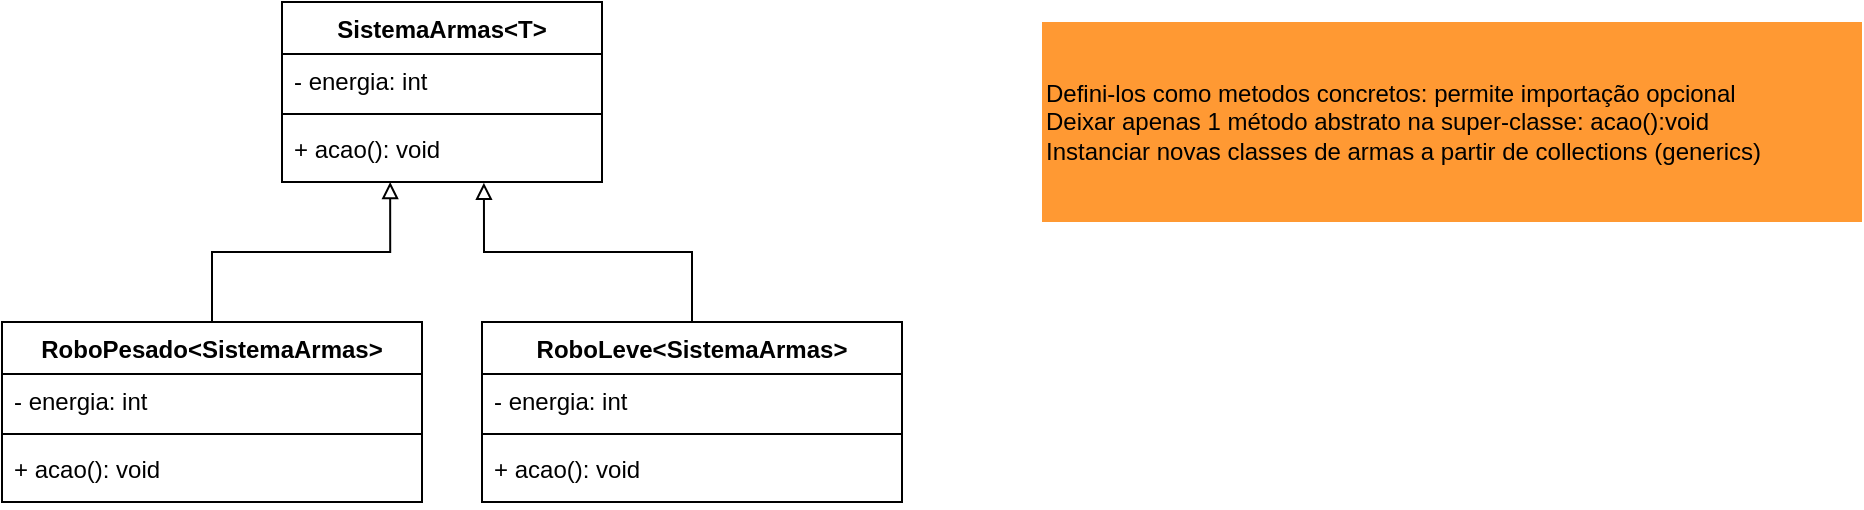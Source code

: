 <mxfile version="15.1.1" type="github">
  <diagram id="UDOpjt26UvhGQOOWERYm" name="Page-1">
    <mxGraphModel dx="1102" dy="482" grid="1" gridSize="10" guides="1" tooltips="1" connect="1" arrows="1" fold="1" page="1" pageScale="1" pageWidth="827" pageHeight="1169" math="0" shadow="0">
      <root>
        <mxCell id="0" />
        <mxCell id="1" parent="0" />
        <mxCell id="4_79RaWpzVJgLiDId3Sa-9" value="SistemaArmas&lt;T&gt;" style="swimlane;fontStyle=1;align=center;verticalAlign=top;childLayout=stackLayout;horizontal=1;startSize=26;horizontalStack=0;resizeParent=1;resizeParentMax=0;resizeLast=0;collapsible=1;marginBottom=0;" parent="1" vertex="1">
          <mxGeometry x="240" y="220" width="160" height="90" as="geometry" />
        </mxCell>
        <mxCell id="4_79RaWpzVJgLiDId3Sa-10" value="- energia: int" style="text;strokeColor=none;fillColor=none;align=left;verticalAlign=top;spacingLeft=4;spacingRight=4;overflow=hidden;rotatable=0;points=[[0,0.5],[1,0.5]];portConstraint=eastwest;" parent="4_79RaWpzVJgLiDId3Sa-9" vertex="1">
          <mxGeometry y="26" width="160" height="26" as="geometry" />
        </mxCell>
        <mxCell id="4_79RaWpzVJgLiDId3Sa-11" value="" style="line;strokeWidth=1;fillColor=none;align=left;verticalAlign=middle;spacingTop=-1;spacingLeft=3;spacingRight=3;rotatable=0;labelPosition=right;points=[];portConstraint=eastwest;" parent="4_79RaWpzVJgLiDId3Sa-9" vertex="1">
          <mxGeometry y="52" width="160" height="8" as="geometry" />
        </mxCell>
        <mxCell id="4_79RaWpzVJgLiDId3Sa-12" value="+ acao(): void" style="text;strokeColor=none;fillColor=none;align=left;verticalAlign=top;spacingLeft=4;spacingRight=4;overflow=hidden;rotatable=0;points=[[0,0.5],[1,0.5]];portConstraint=eastwest;" parent="4_79RaWpzVJgLiDId3Sa-9" vertex="1">
          <mxGeometry y="60" width="160" height="30" as="geometry" />
        </mxCell>
        <mxCell id="ctpbQNX0WopSbzicxMMw-9" style="edgeStyle=orthogonalEdgeStyle;rounded=0;orthogonalLoop=1;jettySize=auto;html=1;entryX=0.338;entryY=1;entryDx=0;entryDy=0;entryPerimeter=0;endArrow=block;endFill=0;" parent="1" source="ctpbQNX0WopSbzicxMMw-1" target="4_79RaWpzVJgLiDId3Sa-12" edge="1">
          <mxGeometry relative="1" as="geometry" />
        </mxCell>
        <mxCell id="ctpbQNX0WopSbzicxMMw-1" value="RoboPesado&lt;SistemaArmas&gt;" style="swimlane;fontStyle=1;align=center;verticalAlign=top;childLayout=stackLayout;horizontal=1;startSize=26;horizontalStack=0;resizeParent=1;resizeParentMax=0;resizeLast=0;collapsible=1;marginBottom=0;" parent="1" vertex="1">
          <mxGeometry x="100" y="380" width="210" height="90" as="geometry" />
        </mxCell>
        <mxCell id="ctpbQNX0WopSbzicxMMw-2" value="- energia: int" style="text;strokeColor=none;fillColor=none;align=left;verticalAlign=top;spacingLeft=4;spacingRight=4;overflow=hidden;rotatable=0;points=[[0,0.5],[1,0.5]];portConstraint=eastwest;" parent="ctpbQNX0WopSbzicxMMw-1" vertex="1">
          <mxGeometry y="26" width="210" height="26" as="geometry" />
        </mxCell>
        <mxCell id="ctpbQNX0WopSbzicxMMw-3" value="" style="line;strokeWidth=1;fillColor=none;align=left;verticalAlign=middle;spacingTop=-1;spacingLeft=3;spacingRight=3;rotatable=0;labelPosition=right;points=[];portConstraint=eastwest;" parent="ctpbQNX0WopSbzicxMMw-1" vertex="1">
          <mxGeometry y="52" width="210" height="8" as="geometry" />
        </mxCell>
        <mxCell id="ctpbQNX0WopSbzicxMMw-4" value="+ acao(): void" style="text;strokeColor=none;fillColor=none;align=left;verticalAlign=top;spacingLeft=4;spacingRight=4;overflow=hidden;rotatable=0;points=[[0,0.5],[1,0.5]];portConstraint=eastwest;" parent="ctpbQNX0WopSbzicxMMw-1" vertex="1">
          <mxGeometry y="60" width="210" height="30" as="geometry" />
        </mxCell>
        <mxCell id="ctpbQNX0WopSbzicxMMw-10" style="edgeStyle=orthogonalEdgeStyle;rounded=0;orthogonalLoop=1;jettySize=auto;html=1;entryX=0.631;entryY=1.014;entryDx=0;entryDy=0;entryPerimeter=0;endArrow=block;endFill=0;" parent="1" source="ctpbQNX0WopSbzicxMMw-5" target="4_79RaWpzVJgLiDId3Sa-12" edge="1">
          <mxGeometry relative="1" as="geometry" />
        </mxCell>
        <mxCell id="ctpbQNX0WopSbzicxMMw-5" value="RoboLeve&lt;SistemaArmas&gt;" style="swimlane;fontStyle=1;align=center;verticalAlign=top;childLayout=stackLayout;horizontal=1;startSize=26;horizontalStack=0;resizeParent=1;resizeParentMax=0;resizeLast=0;collapsible=1;marginBottom=0;" parent="1" vertex="1">
          <mxGeometry x="340" y="380" width="210" height="90" as="geometry" />
        </mxCell>
        <mxCell id="ctpbQNX0WopSbzicxMMw-6" value="- energia: int" style="text;strokeColor=none;fillColor=none;align=left;verticalAlign=top;spacingLeft=4;spacingRight=4;overflow=hidden;rotatable=0;points=[[0,0.5],[1,0.5]];portConstraint=eastwest;" parent="ctpbQNX0WopSbzicxMMw-5" vertex="1">
          <mxGeometry y="26" width="210" height="26" as="geometry" />
        </mxCell>
        <mxCell id="ctpbQNX0WopSbzicxMMw-7" value="" style="line;strokeWidth=1;fillColor=none;align=left;verticalAlign=middle;spacingTop=-1;spacingLeft=3;spacingRight=3;rotatable=0;labelPosition=right;points=[];portConstraint=eastwest;" parent="ctpbQNX0WopSbzicxMMw-5" vertex="1">
          <mxGeometry y="52" width="210" height="8" as="geometry" />
        </mxCell>
        <mxCell id="ctpbQNX0WopSbzicxMMw-8" value="+ acao(): void" style="text;strokeColor=none;fillColor=none;align=left;verticalAlign=top;spacingLeft=4;spacingRight=4;overflow=hidden;rotatable=0;points=[[0,0.5],[1,0.5]];portConstraint=eastwest;" parent="ctpbQNX0WopSbzicxMMw-5" vertex="1">
          <mxGeometry y="60" width="210" height="30" as="geometry" />
        </mxCell>
        <mxCell id="r4j_mBT4BjUbAiL8XpZm-1" value="&lt;div&gt;Defini-los como metodos concretos: permite importação opcional&lt;/div&gt;&lt;div&gt;Deixar apenas 1 método abstrato na super-classe: acao():void&lt;/div&gt;&lt;div&gt;Instanciar novas classes de armas a partir de collections (generics)&lt;/div&gt;" style="text;html=1;strokeColor=none;fillColor=#FF9933;align=left;verticalAlign=middle;whiteSpace=wrap;rounded=0;" vertex="1" parent="1">
          <mxGeometry x="620" y="230" width="410" height="100" as="geometry" />
        </mxCell>
      </root>
    </mxGraphModel>
  </diagram>
</mxfile>
